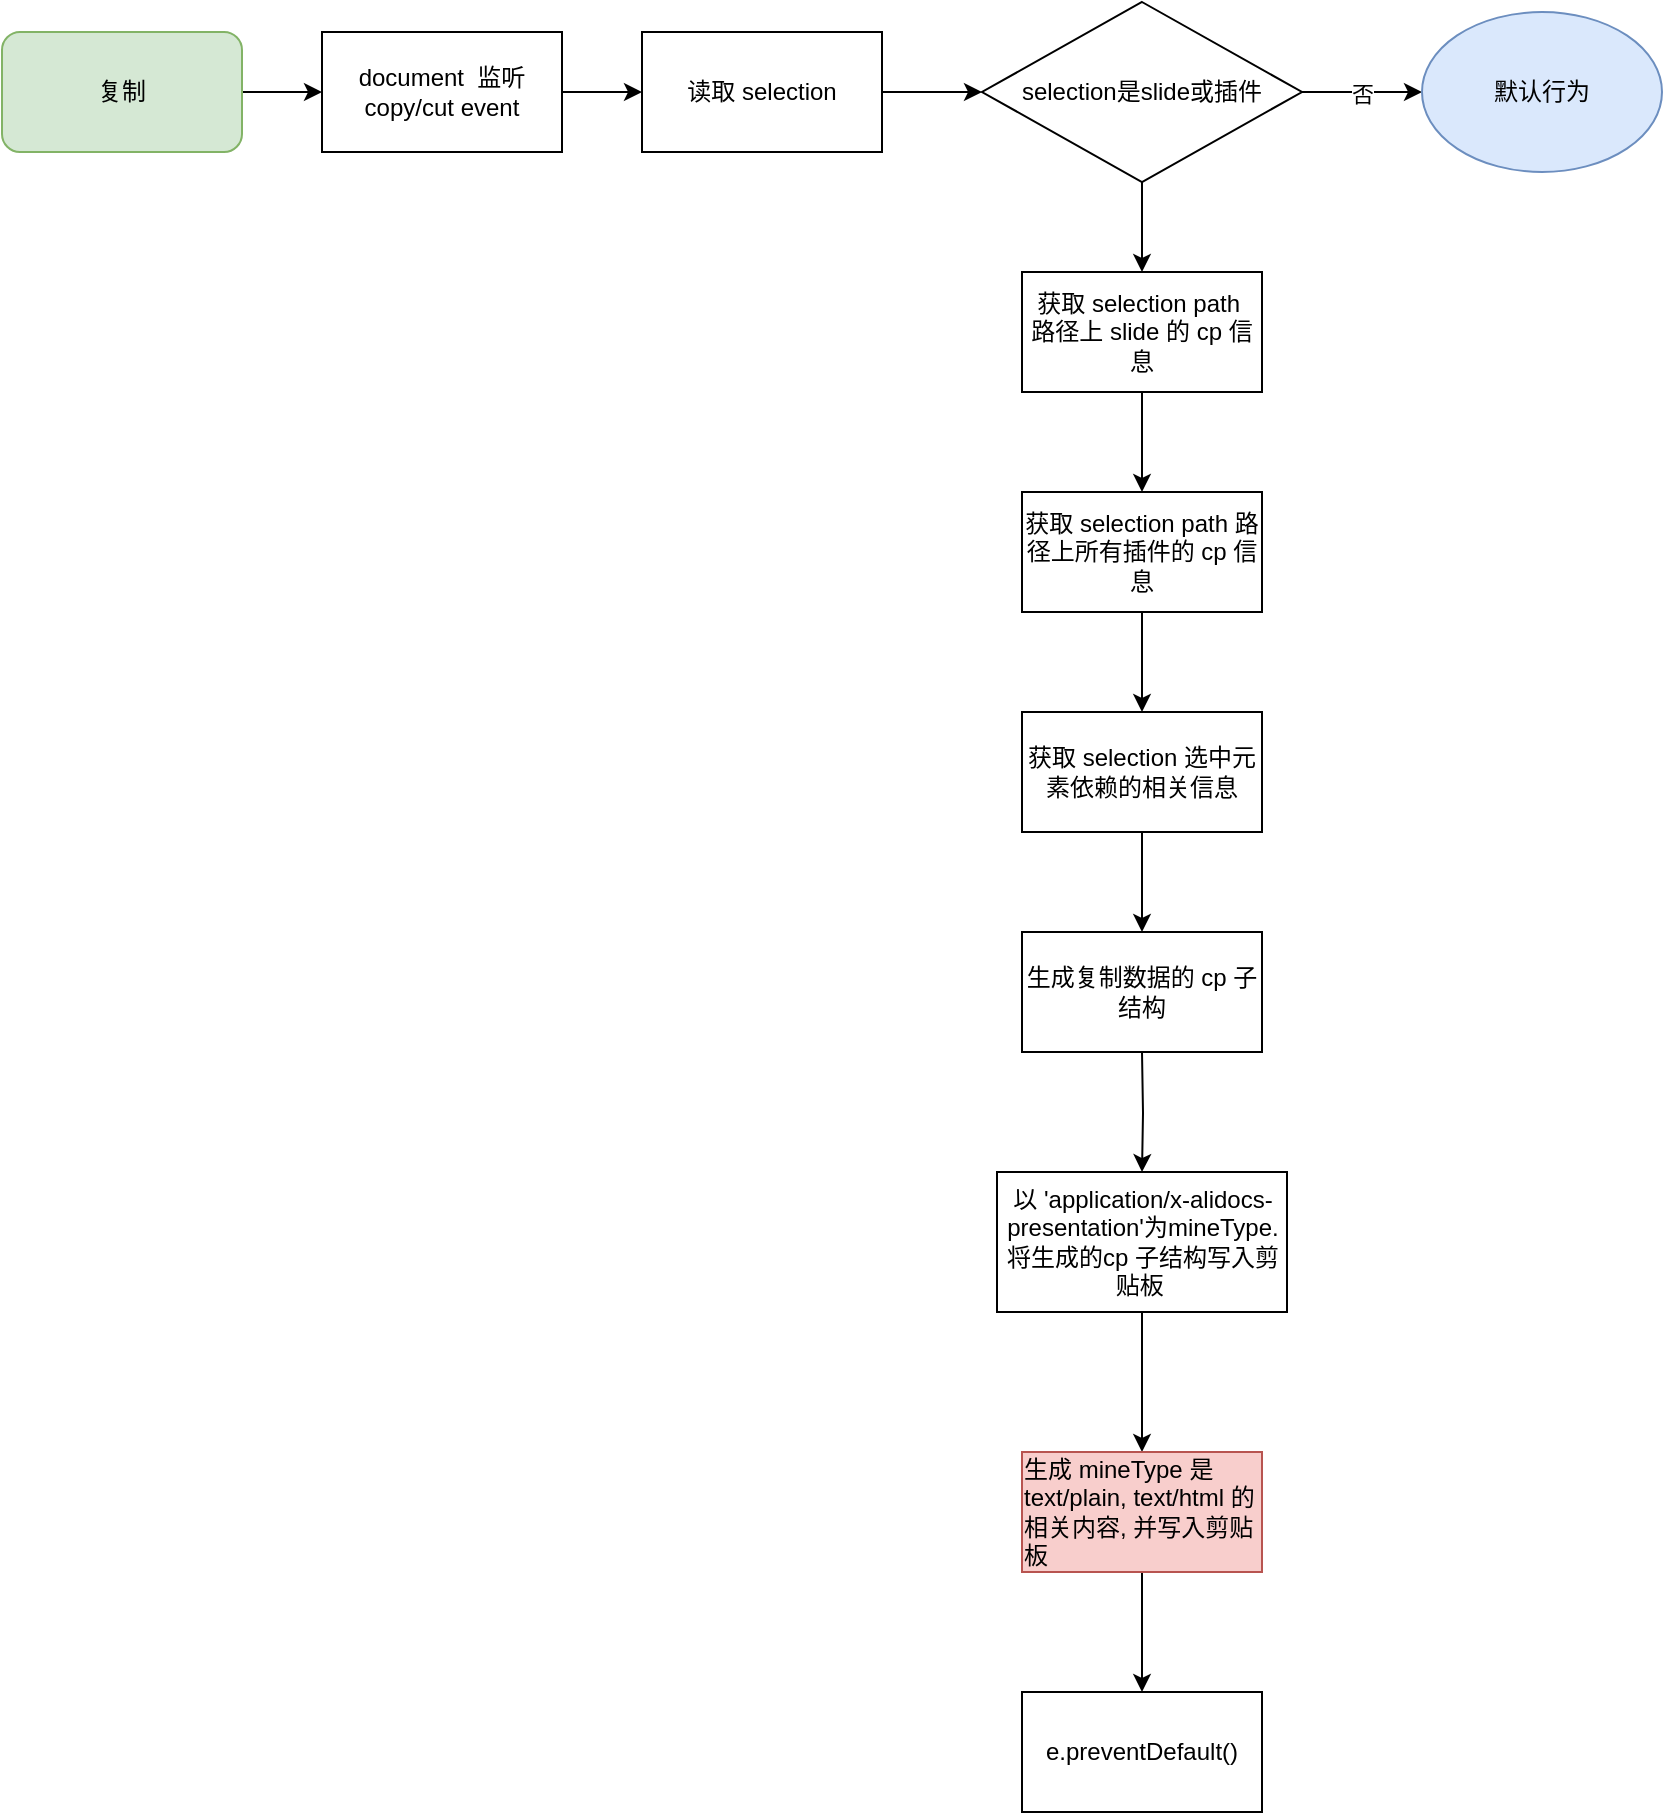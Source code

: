 <mxfile version="14.2.9" type="github">
  <diagram id="C5RBs43oDa-KdzZeNtuy" name="Page-1">
    <mxGraphModel dx="481" dy="267" grid="1" gridSize="10" guides="1" tooltips="1" connect="1" arrows="1" fold="1" page="1" pageScale="1" pageWidth="827" pageHeight="1169" math="0" shadow="0">
      <root>
        <mxCell id="WIyWlLk6GJQsqaUBKTNV-0" />
        <mxCell id="WIyWlLk6GJQsqaUBKTNV-1" parent="WIyWlLk6GJQsqaUBKTNV-0" />
        <mxCell id="i2kPv82U6aDjV_odrJXl-6" value="" style="edgeStyle=orthogonalEdgeStyle;rounded=0;orthogonalLoop=1;jettySize=auto;html=1;" edge="1" parent="WIyWlLk6GJQsqaUBKTNV-1" source="i2kPv82U6aDjV_odrJXl-4" target="i2kPv82U6aDjV_odrJXl-5">
          <mxGeometry relative="1" as="geometry" />
        </mxCell>
        <mxCell id="i2kPv82U6aDjV_odrJXl-4" value="复制" style="rounded=1;whiteSpace=wrap;html=1;fillColor=#d5e8d4;strokeColor=#82b366;" vertex="1" parent="WIyWlLk6GJQsqaUBKTNV-1">
          <mxGeometry x="50" y="80" width="120" height="60" as="geometry" />
        </mxCell>
        <mxCell id="i2kPv82U6aDjV_odrJXl-8" value="" style="edgeStyle=orthogonalEdgeStyle;rounded=0;orthogonalLoop=1;jettySize=auto;html=1;" edge="1" parent="WIyWlLk6GJQsqaUBKTNV-1" source="i2kPv82U6aDjV_odrJXl-5" target="i2kPv82U6aDjV_odrJXl-7">
          <mxGeometry relative="1" as="geometry" />
        </mxCell>
        <mxCell id="i2kPv82U6aDjV_odrJXl-5" value="document&amp;nbsp; 监听&lt;br&gt;copy/cut event" style="rounded=0;whiteSpace=wrap;html=1;" vertex="1" parent="WIyWlLk6GJQsqaUBKTNV-1">
          <mxGeometry x="210" y="80" width="120" height="60" as="geometry" />
        </mxCell>
        <mxCell id="i2kPv82U6aDjV_odrJXl-12" value="" style="edgeStyle=orthogonalEdgeStyle;rounded=0;orthogonalLoop=1;jettySize=auto;html=1;" edge="1" parent="WIyWlLk6GJQsqaUBKTNV-1" source="i2kPv82U6aDjV_odrJXl-7" target="i2kPv82U6aDjV_odrJXl-10">
          <mxGeometry relative="1" as="geometry" />
        </mxCell>
        <mxCell id="i2kPv82U6aDjV_odrJXl-7" value="读取 selection" style="rounded=0;whiteSpace=wrap;html=1;" vertex="1" parent="WIyWlLk6GJQsqaUBKTNV-1">
          <mxGeometry x="370" y="80" width="120" height="60" as="geometry" />
        </mxCell>
        <mxCell id="i2kPv82U6aDjV_odrJXl-14" value="否" style="edgeStyle=orthogonalEdgeStyle;rounded=0;orthogonalLoop=1;jettySize=auto;html=1;" edge="1" parent="WIyWlLk6GJQsqaUBKTNV-1" source="i2kPv82U6aDjV_odrJXl-10">
          <mxGeometry relative="1" as="geometry">
            <mxPoint x="760" y="110" as="targetPoint" />
          </mxGeometry>
        </mxCell>
        <mxCell id="i2kPv82U6aDjV_odrJXl-85" value="" style="edgeStyle=orthogonalEdgeStyle;rounded=0;orthogonalLoop=1;jettySize=auto;html=1;" edge="1" parent="WIyWlLk6GJQsqaUBKTNV-1" source="i2kPv82U6aDjV_odrJXl-10" target="i2kPv82U6aDjV_odrJXl-55">
          <mxGeometry relative="1" as="geometry" />
        </mxCell>
        <mxCell id="i2kPv82U6aDjV_odrJXl-10" value="selection是slide或插件" style="rhombus;whiteSpace=wrap;html=1;" vertex="1" parent="WIyWlLk6GJQsqaUBKTNV-1">
          <mxGeometry x="540" y="65" width="160" height="90" as="geometry" />
        </mxCell>
        <mxCell id="i2kPv82U6aDjV_odrJXl-52" value="默认行为" style="ellipse;whiteSpace=wrap;html=1;fillColor=#dae8fc;strokeColor=#6c8ebf;" vertex="1" parent="WIyWlLk6GJQsqaUBKTNV-1">
          <mxGeometry x="760" y="70" width="120" height="80" as="geometry" />
        </mxCell>
        <mxCell id="i2kPv82U6aDjV_odrJXl-82" value="" style="edgeStyle=orthogonalEdgeStyle;rounded=0;orthogonalLoop=1;jettySize=auto;html=1;" edge="1" parent="WIyWlLk6GJQsqaUBKTNV-1" source="i2kPv82U6aDjV_odrJXl-55" target="i2kPv82U6aDjV_odrJXl-81">
          <mxGeometry relative="1" as="geometry" />
        </mxCell>
        <mxCell id="i2kPv82U6aDjV_odrJXl-55" value="获取 selection path&amp;nbsp; 路径上 slide 的 cp 信息" style="whiteSpace=wrap;html=1;" vertex="1" parent="WIyWlLk6GJQsqaUBKTNV-1">
          <mxGeometry x="560" y="200" width="120" height="60" as="geometry" />
        </mxCell>
        <mxCell id="i2kPv82U6aDjV_odrJXl-87" value="" style="edgeStyle=orthogonalEdgeStyle;rounded=0;orthogonalLoop=1;jettySize=auto;html=1;" edge="1" parent="WIyWlLk6GJQsqaUBKTNV-1" source="i2kPv82U6aDjV_odrJXl-81" target="i2kPv82U6aDjV_odrJXl-86">
          <mxGeometry relative="1" as="geometry" />
        </mxCell>
        <mxCell id="i2kPv82U6aDjV_odrJXl-81" value="获取 selection path 路径上所有插件的 cp 信息" style="whiteSpace=wrap;html=1;" vertex="1" parent="WIyWlLk6GJQsqaUBKTNV-1">
          <mxGeometry x="560" y="310" width="120" height="60" as="geometry" />
        </mxCell>
        <mxCell id="i2kPv82U6aDjV_odrJXl-89" value="" style="edgeStyle=orthogonalEdgeStyle;rounded=0;orthogonalLoop=1;jettySize=auto;html=1;" edge="1" parent="WIyWlLk6GJQsqaUBKTNV-1" source="i2kPv82U6aDjV_odrJXl-86" target="i2kPv82U6aDjV_odrJXl-88">
          <mxGeometry relative="1" as="geometry" />
        </mxCell>
        <mxCell id="i2kPv82U6aDjV_odrJXl-86" value="获取 selection 选中元素依赖的相关信息" style="whiteSpace=wrap;html=1;" vertex="1" parent="WIyWlLk6GJQsqaUBKTNV-1">
          <mxGeometry x="560" y="420" width="120" height="60" as="geometry" />
        </mxCell>
        <mxCell id="i2kPv82U6aDjV_odrJXl-88" value="生成复制数据的 cp 子结构" style="whiteSpace=wrap;html=1;" vertex="1" parent="WIyWlLk6GJQsqaUBKTNV-1">
          <mxGeometry x="560" y="530" width="120" height="60" as="geometry" />
        </mxCell>
        <mxCell id="i2kPv82U6aDjV_odrJXl-90" value="" style="edgeStyle=orthogonalEdgeStyle;rounded=0;orthogonalLoop=1;jettySize=auto;html=1;" edge="1" parent="WIyWlLk6GJQsqaUBKTNV-1" target="i2kPv82U6aDjV_odrJXl-92">
          <mxGeometry relative="1" as="geometry">
            <mxPoint x="620" y="590" as="sourcePoint" />
          </mxGeometry>
        </mxCell>
        <mxCell id="i2kPv82U6aDjV_odrJXl-91" value="" style="edgeStyle=orthogonalEdgeStyle;rounded=0;orthogonalLoop=1;jettySize=auto;html=1;" edge="1" parent="WIyWlLk6GJQsqaUBKTNV-1" source="i2kPv82U6aDjV_odrJXl-92" target="i2kPv82U6aDjV_odrJXl-94">
          <mxGeometry relative="1" as="geometry" />
        </mxCell>
        <mxCell id="i2kPv82U6aDjV_odrJXl-92" value="以 &#39;application/x-alidocs-presentation&#39;为min&lt;span style=&quot;text-align: left&quot;&gt;eType&lt;/span&gt;&lt;span&gt;. 将生成的cp 子结构写入剪贴板&amp;nbsp;&lt;/span&gt;" style="rounded=0;whiteSpace=wrap;html=1;" vertex="1" parent="WIyWlLk6GJQsqaUBKTNV-1">
          <mxGeometry x="547.5" y="650" width="145" height="70" as="geometry" />
        </mxCell>
        <mxCell id="i2kPv82U6aDjV_odrJXl-93" value="" style="edgeStyle=orthogonalEdgeStyle;rounded=0;orthogonalLoop=1;jettySize=auto;html=1;" edge="1" parent="WIyWlLk6GJQsqaUBKTNV-1" source="i2kPv82U6aDjV_odrJXl-94" target="i2kPv82U6aDjV_odrJXl-95">
          <mxGeometry relative="1" as="geometry" />
        </mxCell>
        <mxCell id="i2kPv82U6aDjV_odrJXl-94" value="&lt;div style=&quot;text-align: left&quot;&gt;生成 mineType 是 text/plain, text/html 的相关内容, 并写入剪贴板&lt;/div&gt;" style="rounded=0;whiteSpace=wrap;html=1;fillColor=#f8cecc;strokeColor=#b85450;" vertex="1" parent="WIyWlLk6GJQsqaUBKTNV-1">
          <mxGeometry x="560" y="790" width="120" height="60" as="geometry" />
        </mxCell>
        <mxCell id="i2kPv82U6aDjV_odrJXl-95" value="e.preventDefault()" style="rounded=0;whiteSpace=wrap;html=1;" vertex="1" parent="WIyWlLk6GJQsqaUBKTNV-1">
          <mxGeometry x="560" y="910" width="120" height="60" as="geometry" />
        </mxCell>
      </root>
    </mxGraphModel>
  </diagram>
</mxfile>
